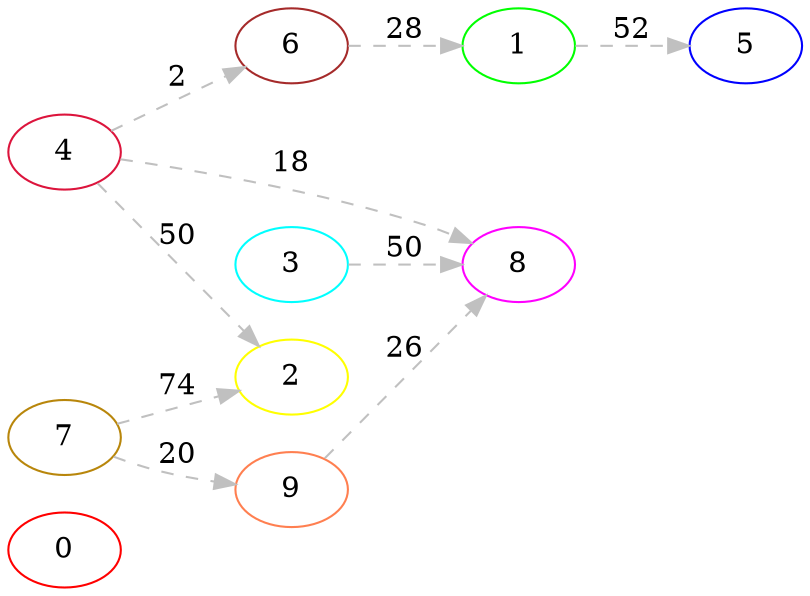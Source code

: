 digraph G {
ranksep = "equally";
rankdir = LR;
{rank = same; 0; };
{rank = same; 1; };
{rank = same; 5; };
{rank = same; 2; };
{rank = same; 3; };
{rank = same; 8; };
{rank = same; 4; };
{rank = same; 6; };
{rank = same; };
{rank = same; 7; };
{rank = same; 9; };
{rank = same; };
0 [color = "red"];
5 [color = "blue"];
1 [color = "green"];
2 [color = "yellow"];
8 [color = "magenta"];
3 [color = "aqua"];
6 [color = "brown"];
4 [color = "crimson"];
9 [color = "coral"];
7 [color = "darkgoldenrod"];
0
1->5[label="52" color = "grey" style = "dashed"];
5
2
3->8[label="50" color = "grey" style = "dashed"];
8
4->8[label="18" color = "grey" style = "dashed"];
4->6[label="2" color = "grey" style = "dashed"];
4->2[label="50" color = "grey" style = "dashed"];
6->1[label="28" color = "grey" style = "dashed"];
7->9[label="20" color = "grey" style = "dashed"];
7->2[label="74" color = "grey" style = "dashed"];
9->8[label="26" color = "grey" style = "dashed"];
}
